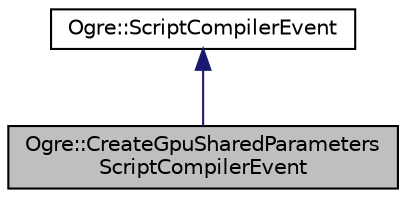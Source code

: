digraph "Ogre::CreateGpuSharedParametersScriptCompilerEvent"
{
  bgcolor="transparent";
  edge [fontname="Helvetica",fontsize="10",labelfontname="Helvetica",labelfontsize="10"];
  node [fontname="Helvetica",fontsize="10",shape=record];
  Node0 [label="Ogre::CreateGpuSharedParameters\lScriptCompilerEvent",height=0.2,width=0.4,color="black", fillcolor="grey75", style="filled", fontcolor="black"];
  Node1 -> Node0 [dir="back",color="midnightblue",fontsize="10",style="solid",fontname="Helvetica"];
  Node1 [label="Ogre::ScriptCompilerEvent",height=0.2,width=0.4,color="black",URL="$class_ogre_1_1_script_compiler_event.html",tooltip="This struct is a base class for events which can be thrown by the compilers and caught by subscribers..."];
}
